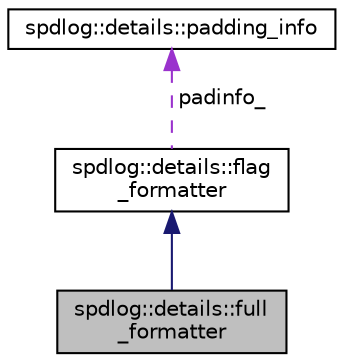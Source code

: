 digraph "spdlog::details::full_formatter"
{
  edge [fontname="Helvetica",fontsize="10",labelfontname="Helvetica",labelfontsize="10"];
  node [fontname="Helvetica",fontsize="10",shape=record];
  Node2 [label="spdlog::details::full\l_formatter",height=0.2,width=0.4,color="black", fillcolor="grey75", style="filled", fontcolor="black"];
  Node3 -> Node2 [dir="back",color="midnightblue",fontsize="10",style="solid"];
  Node3 [label="spdlog::details::flag\l_formatter",height=0.2,width=0.4,color="black", fillcolor="white", style="filled",URL="$classspdlog_1_1details_1_1flag__formatter.html"];
  Node4 -> Node3 [dir="back",color="darkorchid3",fontsize="10",style="dashed",label=" padinfo_" ];
  Node4 [label="spdlog::details::padding_info",height=0.2,width=0.4,color="black", fillcolor="white", style="filled",URL="$structspdlog_1_1details_1_1padding__info.html"];
}

